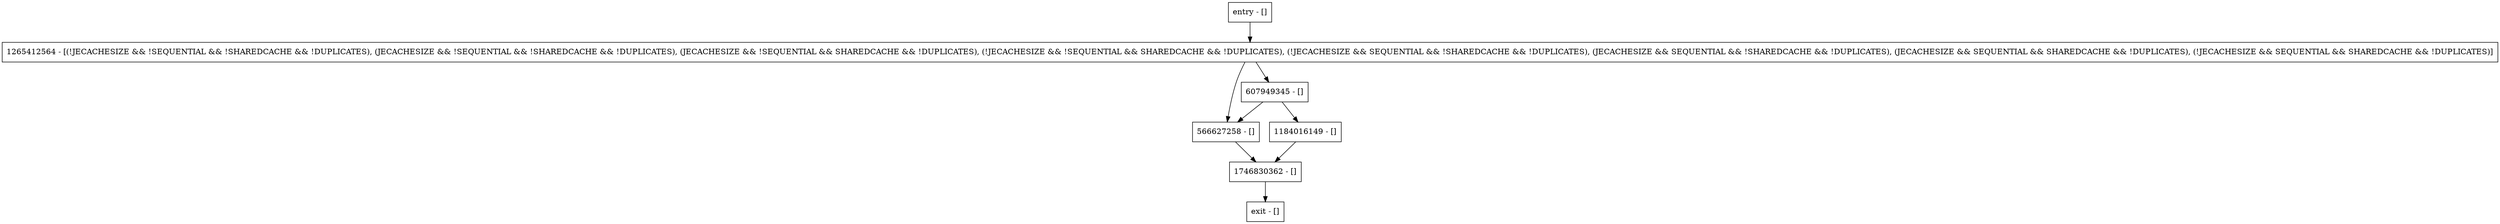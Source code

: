digraph isTransientOrNull {
node [shape=record];
entry [label="entry - []"];
exit [label="exit - []"];
1265412564 [label="1265412564 - [(!JECACHESIZE && !SEQUENTIAL && !SHAREDCACHE && !DUPLICATES), (JECACHESIZE && !SEQUENTIAL && !SHAREDCACHE && !DUPLICATES), (JECACHESIZE && !SEQUENTIAL && SHAREDCACHE && !DUPLICATES), (!JECACHESIZE && !SEQUENTIAL && SHAREDCACHE && !DUPLICATES), (!JECACHESIZE && SEQUENTIAL && !SHAREDCACHE && !DUPLICATES), (JECACHESIZE && SEQUENTIAL && !SHAREDCACHE && !DUPLICATES), (JECACHESIZE && SEQUENTIAL && SHAREDCACHE && !DUPLICATES), (!JECACHESIZE && SEQUENTIAL && SHAREDCACHE && !DUPLICATES)]"];
566627258 [label="566627258 - []"];
1746830362 [label="1746830362 - []"];
607949345 [label="607949345 - []"];
1184016149 [label="1184016149 - []"];
entry;
exit;
entry -> 1265412564;
1265412564 -> 566627258;
1265412564 -> 607949345;
566627258 -> 1746830362;
1746830362 -> exit;
607949345 -> 566627258;
607949345 -> 1184016149;
1184016149 -> 1746830362;
}
